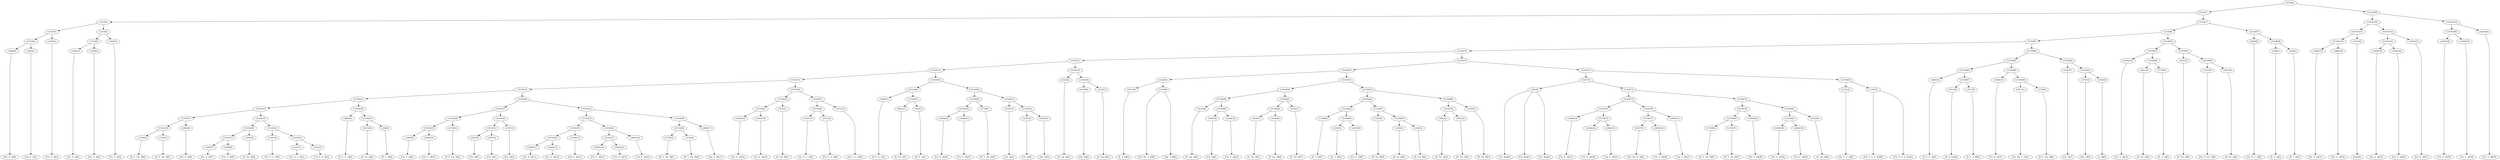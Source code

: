 digraph sample{
"L2404(0)"->"[Cis  E  A](0)"
"L2404(1)"->"[Cis  E  A](1)"
"L5319(4)"->"L2404(0)"
"L5319(4)"->"L2404(1)"
"L2404(2)"->"[Cis  E  A](2)"
"L5319(3)"->"L5319(4)"
"L5319(3)"->"L2404(2)"
"L2404(3)"->"[Cis  E  A](3)"
"L2404(4)"->"[Cis  E  A](4)"
"L5319(6)"->"L2404(3)"
"L5319(6)"->"L2404(4)"
"L2404(5)"->"[Cis  E  A](5)"
"L5319(5)"->"L5319(6)"
"L5319(5)"->"L2404(5)"
"L5319(2)"->"L5319(3)"
"L5319(2)"->"L5319(5)"
"L3729(0)"->"[D  E  Gis  B](0)"
"L3729(1)"->"[D  E  Gis  B](1)"
"L5319(18)"->"L3729(0)"
"L5319(18)"->"L3729(1)"
"L2404(6)"->"[Cis  E  A](6)"
"L5319(17)"->"L5319(18)"
"L5319(17)"->"L2404(6)"
"L2404(7)"->"[Cis  E  A](7)"
"L2404(8)"->"[Cis  E  A](8)"
"L5319(21)"->"L2404(7)"
"L5319(21)"->"L2404(8)"
"L4102(0)"->"[E  Gis  B](0)"
"L5319(20)"->"L5319(21)"
"L5319(20)"->"L4102(0)"
"L2351(0)"->"[Cis  E  G  A](0)"
"L2351(1)"->"[Cis  E  G  A](1)"
"L2351(2)"->"[Cis  E  G  A](2)"
"L5319(23)"->"L2351(1)"
"L5319(23)"->"L2351(2)"
"L5319(22)"->"L2351(0)"
"L5319(22)"->"L5319(23)"
"L5319(19)"->"L5319(20)"
"L5319(19)"->"L5319(22)"
"L5319(16)"->"L5319(17)"
"L5319(16)"->"L5319(19)"
"L4863(0)"->"[D  E  G  A](0)"
"L4912(0)"->"[D  Fis  A](0)"
"L630(0)"->"[D  F  A](0)"
"L5319(25)"->"L4912(0)"
"L5319(25)"->"L630(0)"
"L5319(24)"->"L4863(0)"
"L5319(24)"->"L5319(25)"
"L5319(15)"->"L5319(16)"
"L5319(15)"->"L5319(24)"
"L2404(9)"->"[Cis  E  A](9)"
"L2404(10)"->"[Cis  E  A](10)"
"L5319(29)"->"L2404(9)"
"L5319(29)"->"L2404(10)"
"L3729(2)"->"[D  E  Gis  B](2)"
"L5319(28)"->"L5319(29)"
"L5319(28)"->"L3729(2)"
"L4397(0)"->"[Cis  A](0)"
"L4397(1)"->"[Cis  A](1)"
"L5319(31)"->"L4397(0)"
"L5319(31)"->"L4397(1)"
"L4397(2)"->"[Cis  A](2)"
"L5319(30)"->"L5319(31)"
"L5319(30)"->"L4397(2)"
"L5319(27)"->"L5319(28)"
"L5319(27)"->"L5319(30)"
"L2404(11)"->"[Cis  E  A](11)"
"L2404(12)"->"[Cis  E  A](12)"
"L5319(35)"->"L2404(11)"
"L5319(35)"->"L2404(12)"
"L2404(13)"->"[Cis  E  A](13)"
"L5319(34)"->"L5319(35)"
"L5319(34)"->"L2404(13)"
"L2404(14)"->"[Cis  E  A](14)"
"L2404(15)"->"[Cis  E  A](15)"
"L5319(37)"->"L2404(14)"
"L5319(37)"->"L2404(15)"
"L2404(16)"->"[Cis  E  A](16)"
"L5319(36)"->"L5319(37)"
"L5319(36)"->"L2404(16)"
"L5319(33)"->"L5319(34)"
"L5319(33)"->"L5319(36)"
"L3729(3)"->"[D  E  Gis  B](3)"
"L3729(4)"->"[D  E  Gis  B](4)"
"L5319(39)"->"L3729(3)"
"L5319(39)"->"L3729(4)"
"L2404(17)"->"[Cis  E  A](17)"
"L5319(38)"->"L5319(39)"
"L5319(38)"->"L2404(17)"
"L5319(32)"->"L5319(33)"
"L5319(32)"->"L5319(38)"
"L5319(26)"->"L5319(27)"
"L5319(26)"->"L5319(32)"
"L5319(14)"->"L5319(15)"
"L5319(14)"->"L5319(26)"
"L2404(18)"->"[Cis  E  A](18)"
"L2404(19)"->"[Cis  E  A](19)"
"L5319(42)"->"L2404(18)"
"L5319(42)"->"L2404(19)"
"L4102(1)"->"[E  Gis  B](1)"
"L5319(41)"->"L5319(42)"
"L5319(41)"->"L4102(1)"
"L2351(3)"->"[Cis  E  G  A](3)"
"L2351(4)"->"[Cis  E  G  A](4)"
"L5319(44)"->"L2351(3)"
"L5319(44)"->"L2351(4)"
"L2351(5)"->"[Cis  E  G  A](5)"
"L5319(43)"->"L5319(44)"
"L5319(43)"->"L2351(5)"
"L5319(40)"->"L5319(41)"
"L5319(40)"->"L5319(43)"
"L5319(13)"->"L5319(14)"
"L5319(13)"->"L5319(40)"
"L4863(1)"->"[D  E  G  A](1)"
"L4912(1)"->"[D  Fis  A](1)"
"L630(1)"->"[D  F  A](1)"
"L5319(47)"->"L4912(1)"
"L5319(47)"->"L630(1)"
"L5319(46)"->"L4863(1)"
"L5319(46)"->"L5319(47)"
"L2404(20)"->"[Cis  E  A](20)"
"L2404(21)"->"[Cis  E  A](21)"
"L5319(50)"->"L2404(20)"
"L5319(50)"->"L2404(21)"
"L3729(5)"->"[D  E  Gis  B](5)"
"L5319(49)"->"L5319(50)"
"L5319(49)"->"L3729(5)"
"L4397(3)"->"[Cis  A](3)"
"L4397(4)"->"[Cis  A](4)"
"L4397(5)"->"[Cis  A](5)"
"L5319(52)"->"L4397(4)"
"L5319(52)"->"L4397(5)"
"L5319(51)"->"L4397(3)"
"L5319(51)"->"L5319(52)"
"L5319(48)"->"L5319(49)"
"L5319(48)"->"L5319(51)"
"L5319(45)"->"L5319(46)"
"L5319(45)"->"L5319(48)"
"L5319(12)"->"L5319(13)"
"L5319(12)"->"L5319(45)"
"L4102(2)"->"[E  Gis  B](2)"
"L4106(0)"->"[Gis  B](0)"
"L4102(3)"->"[E  Gis  B](3)"
"L5319(54)"->"L4106(0)"
"L5319(54)"->"L4102(3)"
"L5319(53)"->"L4102(2)"
"L5319(53)"->"L5319(54)"
"L5319(11)"->"L5319(12)"
"L5319(11)"->"L5319(53)"
"L5017(0)"->"[E  A  B](0)"
"L5104(0)"->"[Cis  Dis  A  B](0)"
"L5104(0)"->"[Dis  A  B](0)"
"L5226(0)"->"L5017(0)"
"L5226(0)"->"L5104(0)"
"L4102(4)"->"[E  Gis  B](4)"
"L4397(6)"->"[Cis  A](6)"
"L2404(22)"->"[Cis  E  A](22)"
"L5319(60)"->"L4397(6)"
"L5319(60)"->"L2404(22)"
"L5319(59)"->"L4102(4)"
"L5319(59)"->"L5319(60)"
"L4102(5)"->"[E  Gis  B](5)"
"L4102(6)"->"[E  Gis  B](6)"
"L5319(62)"->"L4102(5)"
"L5319(62)"->"L4102(6)"
"L4102(7)"->"[E  Gis  B](7)"
"L5319(61)"->"L5319(62)"
"L5319(61)"->"L4102(7)"
"L5319(58)"->"L5319(59)"
"L5319(58)"->"L5319(61)"
"L3358(0)"->"[E  G  B](0)"
"L3358(1)"->"[E  G  B](1)"
"L4259(0)"->"[Cis  E  G](0)"
"L5319(66)"->"L3358(1)"
"L5319(66)"->"L4259(0)"
"L5319(65)"->"L3358(0)"
"L5319(65)"->"L5319(66)"
"L1450(0)"->"[D  Fis  B](0)"
"L1450(1)"->"[D  Fis  B](1)"
"L1450(2)"->"[D  Fis  B](2)"
"L5319(68)"->"L1450(1)"
"L5319(68)"->"L1450(2)"
"L5319(67)"->"L1450(0)"
"L5319(67)"->"L5319(68)"
"L5319(64)"->"L5319(65)"
"L5319(64)"->"L5319(67)"
"L4912(2)"->"[D  Fis  A](2)"
"L4912(3)"->"[D  Fis  A](3)"
"L5319(70)"->"L4912(2)"
"L5319(70)"->"L4912(3)"
"L1450(3)"->"[D  Fis  B](3)"
"L5319(69)"->"L5319(70)"
"L5319(69)"->"L1450(3)"
"L5319(63)"->"L5319(64)"
"L5319(63)"->"L5319(69)"
"L5319(57)"->"L5319(58)"
"L5319(57)"->"L5319(63)"
"L5319(56)"->"L5226(0)"
"L5319(56)"->"L5319(57)"
"L-901(0)"->"[Cis  Dis](0)"
"L-901(0)"->"[Cis  Dis](1)"
"L-901(0)"->"[Cis  Dis](2)"
"L2404(23)"->"[Cis  E  A](23)"
"L2404(24)"->"[Cis  E  A](24)"
"L2404(25)"->"[Cis  E  A](25)"
"L5319(75)"->"L2404(24)"
"L5319(75)"->"L2404(25)"
"L5319(74)"->"L2404(23)"
"L5319(74)"->"L5319(75)"
"L3817(0)"->"[Cis  Dis  E  A](0)"
"L2404(26)"->"[Cis  E  A](26)"
"L5319(77)"->"L3817(0)"
"L5319(77)"->"L2404(26)"
"L2404(27)"->"[Cis  E  A](27)"
"L5319(76)"->"L5319(77)"
"L5319(76)"->"L2404(27)"
"L5319(73)"->"L5319(74)"
"L5319(73)"->"L5319(76)"
"L3729(6)"->"[D  E  Gis  B](6)"
"L3729(7)"->"[D  E  Gis  B](7)"
"L5319(80)"->"L3729(6)"
"L5319(80)"->"L3729(7)"
"L2404(28)"->"[Cis  E  A](28)"
"L5319(79)"->"L5319(80)"
"L5319(79)"->"L2404(28)"
"L2404(29)"->"[Cis  E  A](29)"
"L2404(30)"->"[Cis  E  A](30)"
"L5319(82)"->"L2404(29)"
"L5319(82)"->"L2404(30)"
"L4102(8)"->"[E  Gis  B](8)"
"L5319(81)"->"L5319(82)"
"L5319(81)"->"L4102(8)"
"L5319(78)"->"L5319(79)"
"L5319(78)"->"L5319(81)"
"L5319(72)"->"L5319(73)"
"L5319(72)"->"L5319(78)"
"L5307(0)"->"L-901(0)"
"L5307(0)"->"L5319(72)"
"L2351(6)"->"[Cis  E  G  A](6)"
"L-1397(0)"->"[Cis  E  G  A  Ais](0)"
"L-1397(0)"->"[Cis  E  G  A  Ais](1)"
"L5319(83)"->"L2351(6)"
"L5319(83)"->"L-1397(0)"
"L5319(71)"->"L5307(0)"
"L5319(71)"->"L5319(83)"
"L5319(55)"->"L5319(56)"
"L5319(55)"->"L5319(71)"
"L5319(10)"->"L5319(11)"
"L5319(10)"->"L5319(55)"
"L4863(2)"->"[D  E  G  A](2)"
"L3513(0)"->"[D  E  Fis](0)"
"L3517(0)"->"[D  F  A  B](0)"
"L5319(87)"->"L3513(0)"
"L5319(87)"->"L3517(0)"
"L5319(86)"->"L4863(2)"
"L5319(86)"->"L5319(87)"
"L2404(31)"->"[Cis  E  A](31)"
"L3817(1)"->"[Cis  Dis  E  A](1)"
"L3729(8)"->"[D  E  Gis  B](8)"
"L5319(89)"->"L3817(1)"
"L5319(89)"->"L3729(8)"
"L5319(88)"->"L2404(31)"
"L5319(88)"->"L5319(89)"
"L5319(85)"->"L5319(86)"
"L5319(85)"->"L5319(88)"
"L4397(7)"->"[Cis  A](7)"
"L3787(0)"->"[Gis  A](0)"
"L3583(0)"->"[A  B](0)"
"L5319(91)"->"L3787(0)"
"L5319(91)"->"L3583(0)"
"L5319(90)"->"L4397(7)"
"L5319(90)"->"L5319(91)"
"L5319(84)"->"L5319(85)"
"L5319(84)"->"L5319(90)"
"L5319(9)"->"L5319(10)"
"L5319(9)"->"L5319(84)"
"L2404(32)"->"[Cis  E  A](32)"
"L4912(4)"->"[D  Fis  A](4)"
"L3719(0)"->"[E  G  A](0)"
"L5319(94)"->"L4912(4)"
"L5319(94)"->"L3719(0)"
"L5319(93)"->"L2404(32)"
"L5319(93)"->"L5319(94)"
"L4912(5)"->"[D  Fis  A](5)"
"L3437(0)"->"[Cis  D  Fis  A](0)"
"L4912(6)"->"[D  Fis  A](6)"
"L5319(96)"->"L3437(0)"
"L5319(96)"->"L4912(6)"
"L5319(95)"->"L4912(5)"
"L5319(95)"->"L5319(96)"
"L5319(92)"->"L5319(93)"
"L5319(92)"->"L5319(95)"
"L5319(8)"->"L5319(9)"
"L5319(8)"->"L5319(92)"
"L2883(0)"->"[Cis  D  F  A](0)"
"L630(2)"->"[D  F  A](2)"
"L630(3)"->"[D  F  A](3)"
"L5319(98)"->"L630(2)"
"L5319(98)"->"L630(3)"
"L5319(97)"->"L2883(0)"
"L5319(97)"->"L5319(98)"
"L5319(7)"->"L5319(8)"
"L5319(7)"->"L5319(97)"
"L5319(1)"->"L5319(2)"
"L5319(1)"->"L5319(7)"
"L2404(33)"->"[Cis  E  A](33)"
"L2404(34)"->"[Cis  E  A](34)"
"L5319(102)"->"L2404(33)"
"L5319(102)"->"L2404(34)"
"L3472(0)"->"[rest](0)"
"L5319(101)"->"L5319(102)"
"L5319(101)"->"L3472(0)"
"L2404(35)"->"[Cis  E  A](35)"
"L2404(36)"->"[Cis  E  A](36)"
"L5319(104)"->"L2404(35)"
"L5319(104)"->"L2404(36)"
"L2404(37)"->"[Cis  E  A](37)"
"L5319(103)"->"L5319(104)"
"L5319(103)"->"L2404(37)"
"L5319(100)"->"L5319(101)"
"L5319(100)"->"L5319(103)"
"L2404(38)"->"[Cis  E  A](38)"
"L2404(39)"->"[Cis  E  A](39)"
"L5319(106)"->"L2404(38)"
"L5319(106)"->"L2404(39)"
"L2404(40)"->"[Cis  E  A](40)"
"L5319(105)"->"L5319(106)"
"L5319(105)"->"L2404(40)"
"L5319(99)"->"L5319(100)"
"L5319(99)"->"L5319(105)"
"L5319(0)"->"L5319(1)"
"L5319(0)"->"L5319(99)"
{rank = min; "L5319(0)"}
{rank = same; "L5319(1)"; "L5319(99)";}
{rank = same; "L5319(2)"; "L5319(7)"; "L5319(100)"; "L5319(105)";}
{rank = same; "L5319(3)"; "L5319(5)"; "L5319(8)"; "L5319(97)"; "L5319(101)"; "L5319(103)"; "L5319(106)"; "L2404(40)";}
{rank = same; "L5319(4)"; "L2404(2)"; "L5319(6)"; "L2404(5)"; "L5319(9)"; "L5319(92)"; "L2883(0)"; "L5319(98)"; "L5319(102)"; "L3472(0)"; "L5319(104)"; "L2404(37)"; "L2404(38)"; "L2404(39)";}
{rank = same; "L2404(0)"; "L2404(1)"; "L2404(3)"; "L2404(4)"; "L5319(10)"; "L5319(84)"; "L5319(93)"; "L5319(95)"; "L630(2)"; "L630(3)"; "L2404(33)"; "L2404(34)"; "L2404(35)"; "L2404(36)";}
{rank = same; "L5319(11)"; "L5319(55)"; "L5319(85)"; "L5319(90)"; "L2404(32)"; "L5319(94)"; "L4912(5)"; "L5319(96)";}
{rank = same; "L5319(12)"; "L5319(53)"; "L5319(56)"; "L5319(71)"; "L5319(86)"; "L5319(88)"; "L4397(7)"; "L5319(91)"; "L4912(4)"; "L3719(0)"; "L3437(0)"; "L4912(6)";}
{rank = same; "L5319(13)"; "L5319(45)"; "L4102(2)"; "L5319(54)"; "L5226(0)"; "L5319(57)"; "L5307(0)"; "L5319(83)"; "L4863(2)"; "L5319(87)"; "L2404(31)"; "L5319(89)"; "L3787(0)"; "L3583(0)";}
{rank = same; "L5319(14)"; "L5319(40)"; "L5319(46)"; "L5319(48)"; "L4106(0)"; "L4102(3)"; "L5017(0)"; "L5104(0)"; "L5319(58)"; "L5319(63)"; "L-901(0)"; "L5319(72)"; "L2351(6)"; "L-1397(0)"; "L3513(0)"; "L3517(0)"; "L3817(1)"; "L3729(8)";}
{rank = same; "L5319(15)"; "L5319(26)"; "L5319(41)"; "L5319(43)"; "L4863(1)"; "L5319(47)"; "L5319(49)"; "L5319(51)"; "L5319(59)"; "L5319(61)"; "L5319(64)"; "L5319(69)"; "L5319(73)"; "L5319(78)";}
{rank = same; "L5319(16)"; "L5319(24)"; "L5319(27)"; "L5319(32)"; "L5319(42)"; "L4102(1)"; "L5319(44)"; "L2351(5)"; "L4912(1)"; "L630(1)"; "L5319(50)"; "L3729(5)"; "L4397(3)"; "L5319(52)"; "L4102(4)"; "L5319(60)"; "L5319(62)"; "L4102(7)"; "L5319(65)"; "L5319(67)"; "L5319(70)"; "L1450(3)"; "L5319(74)"; "L5319(76)"; "L5319(79)"; "L5319(81)";}
{rank = same; "L5319(17)"; "L5319(19)"; "L4863(0)"; "L5319(25)"; "L5319(28)"; "L5319(30)"; "L5319(33)"; "L5319(38)"; "L2404(18)"; "L2404(19)"; "L2351(3)"; "L2351(4)"; "L2404(20)"; "L2404(21)"; "L4397(4)"; "L4397(5)"; "L4397(6)"; "L2404(22)"; "L4102(5)"; "L4102(6)"; "L3358(0)"; "L5319(66)"; "L1450(0)"; "L5319(68)"; "L4912(2)"; "L4912(3)"; "L2404(23)"; "L5319(75)"; "L5319(77)"; "L2404(27)"; "L5319(80)"; "L2404(28)"; "L5319(82)"; "L4102(8)";}
{rank = same; "L5319(18)"; "L2404(6)"; "L5319(20)"; "L5319(22)"; "L4912(0)"; "L630(0)"; "L5319(29)"; "L3729(2)"; "L5319(31)"; "L4397(2)"; "L5319(34)"; "L5319(36)"; "L5319(39)"; "L2404(17)"; "L3358(1)"; "L4259(0)"; "L1450(1)"; "L1450(2)"; "L2404(24)"; "L2404(25)"; "L3817(0)"; "L2404(26)"; "L3729(6)"; "L3729(7)"; "L2404(29)"; "L2404(30)";}
{rank = same; "L3729(0)"; "L3729(1)"; "L5319(21)"; "L4102(0)"; "L2351(0)"; "L5319(23)"; "L2404(9)"; "L2404(10)"; "L4397(0)"; "L4397(1)"; "L5319(35)"; "L2404(13)"; "L5319(37)"; "L2404(16)"; "L3729(3)"; "L3729(4)";}
{rank = same; "L2404(7)"; "L2404(8)"; "L2351(1)"; "L2351(2)"; "L2404(11)"; "L2404(12)"; "L2404(14)"; "L2404(15)";}
{rank = max; "[A  B](0)"; "[Cis  A](0)"; "[Cis  A](1)"; "[Cis  A](2)"; "[Cis  A](3)"; "[Cis  A](4)"; "[Cis  A](5)"; "[Cis  A](6)"; "[Cis  A](7)"; "[Cis  D  F  A](0)"; "[Cis  D  Fis  A](0)"; "[Cis  Dis  A  B](0)"; "[Cis  Dis  E  A](0)"; "[Cis  Dis  E  A](1)"; "[Cis  Dis](0)"; "[Cis  Dis](1)"; "[Cis  Dis](2)"; "[Cis  E  A](0)"; "[Cis  E  A](1)"; "[Cis  E  A](10)"; "[Cis  E  A](11)"; "[Cis  E  A](12)"; "[Cis  E  A](13)"; "[Cis  E  A](14)"; "[Cis  E  A](15)"; "[Cis  E  A](16)"; "[Cis  E  A](17)"; "[Cis  E  A](18)"; "[Cis  E  A](19)"; "[Cis  E  A](2)"; "[Cis  E  A](20)"; "[Cis  E  A](21)"; "[Cis  E  A](22)"; "[Cis  E  A](23)"; "[Cis  E  A](24)"; "[Cis  E  A](25)"; "[Cis  E  A](26)"; "[Cis  E  A](27)"; "[Cis  E  A](28)"; "[Cis  E  A](29)"; "[Cis  E  A](3)"; "[Cis  E  A](30)"; "[Cis  E  A](31)"; "[Cis  E  A](32)"; "[Cis  E  A](33)"; "[Cis  E  A](34)"; "[Cis  E  A](35)"; "[Cis  E  A](36)"; "[Cis  E  A](37)"; "[Cis  E  A](38)"; "[Cis  E  A](39)"; "[Cis  E  A](4)"; "[Cis  E  A](40)"; "[Cis  E  A](5)"; "[Cis  E  A](6)"; "[Cis  E  A](7)"; "[Cis  E  A](8)"; "[Cis  E  A](9)"; "[Cis  E  G  A  Ais](0)"; "[Cis  E  G  A  Ais](1)"; "[Cis  E  G  A](0)"; "[Cis  E  G  A](1)"; "[Cis  E  G  A](2)"; "[Cis  E  G  A](3)"; "[Cis  E  G  A](4)"; "[Cis  E  G  A](5)"; "[Cis  E  G  A](6)"; "[Cis  E  G](0)"; "[D  E  Fis](0)"; "[D  E  G  A](0)"; "[D  E  G  A](1)"; "[D  E  G  A](2)"; "[D  E  Gis  B](0)"; "[D  E  Gis  B](1)"; "[D  E  Gis  B](2)"; "[D  E  Gis  B](3)"; "[D  E  Gis  B](4)"; "[D  E  Gis  B](5)"; "[D  E  Gis  B](6)"; "[D  E  Gis  B](7)"; "[D  E  Gis  B](8)"; "[D  F  A  B](0)"; "[D  F  A](0)"; "[D  F  A](1)"; "[D  F  A](2)"; "[D  F  A](3)"; "[D  Fis  A](0)"; "[D  Fis  A](1)"; "[D  Fis  A](2)"; "[D  Fis  A](3)"; "[D  Fis  A](4)"; "[D  Fis  A](5)"; "[D  Fis  A](6)"; "[D  Fis  B](0)"; "[D  Fis  B](1)"; "[D  Fis  B](2)"; "[D  Fis  B](3)"; "[Dis  A  B](0)"; "[E  A  B](0)"; "[E  G  A](0)"; "[E  G  B](0)"; "[E  G  B](1)"; "[E  Gis  B](0)"; "[E  Gis  B](1)"; "[E  Gis  B](2)"; "[E  Gis  B](3)"; "[E  Gis  B](4)"; "[E  Gis  B](5)"; "[E  Gis  B](6)"; "[E  Gis  B](7)"; "[E  Gis  B](8)"; "[Gis  A](0)"; "[Gis  B](0)"; "[rest](0)";}
}